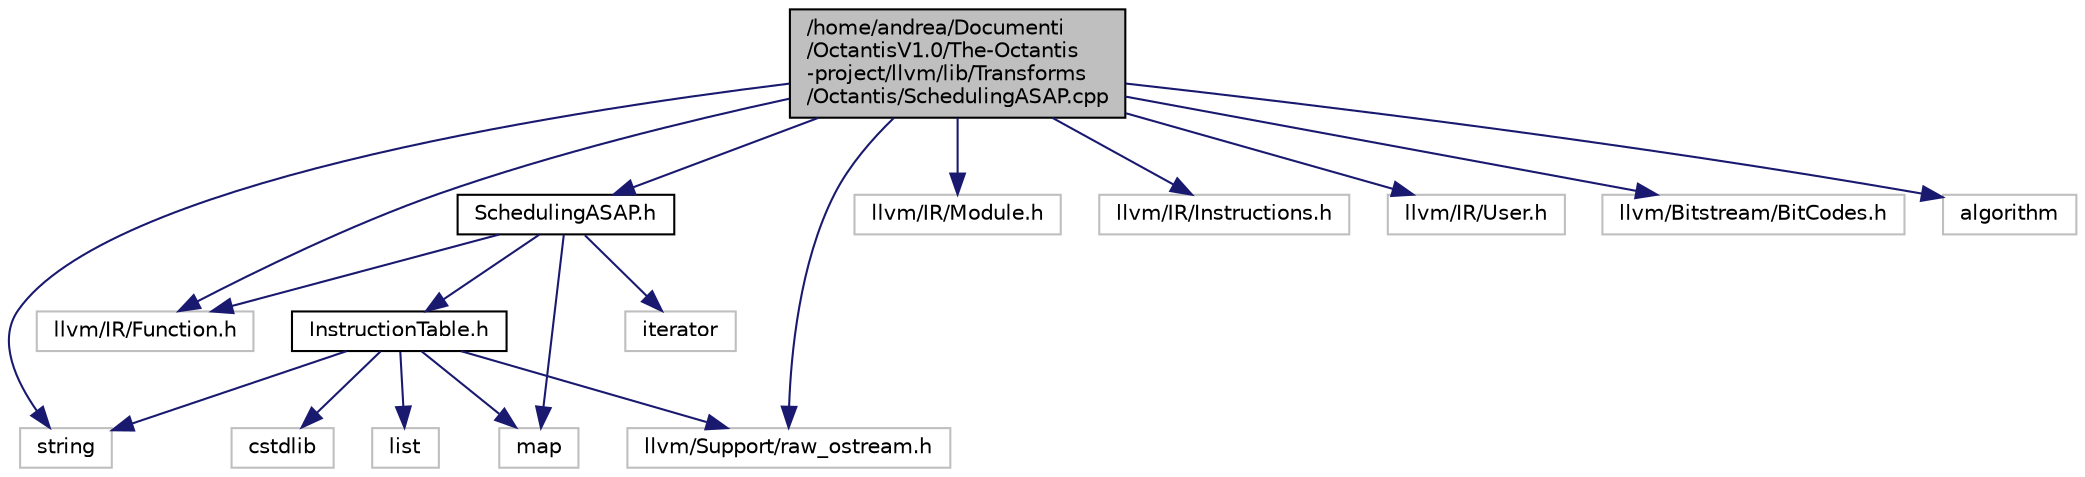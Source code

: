 digraph "/home/andrea/Documenti/OctantisV1.0/The-Octantis-project/llvm/lib/Transforms/Octantis/SchedulingASAP.cpp"
{
  edge [fontname="Helvetica",fontsize="10",labelfontname="Helvetica",labelfontsize="10"];
  node [fontname="Helvetica",fontsize="10",shape=record];
  Node0 [label="/home/andrea/Documenti\l/OctantisV1.0/The-Octantis\l-project/llvm/lib/Transforms\l/Octantis/SchedulingASAP.cpp",height=0.2,width=0.4,color="black", fillcolor="grey75", style="filled", fontcolor="black"];
  Node0 -> Node1 [color="midnightblue",fontsize="10",style="solid"];
  Node1 [label="SchedulingASAP.h",height=0.2,width=0.4,color="black", fillcolor="white", style="filled",URL="$SchedulingASAP_8h.html"];
  Node1 -> Node2 [color="midnightblue",fontsize="10",style="solid"];
  Node2 [label="llvm/IR/Function.h",height=0.2,width=0.4,color="grey75", fillcolor="white", style="filled"];
  Node1 -> Node3 [color="midnightblue",fontsize="10",style="solid"];
  Node3 [label="InstructionTable.h",height=0.2,width=0.4,color="black", fillcolor="white", style="filled",URL="$InstructionTable_8h.html"];
  Node3 -> Node4 [color="midnightblue",fontsize="10",style="solid"];
  Node4 [label="string",height=0.2,width=0.4,color="grey75", fillcolor="white", style="filled"];
  Node3 -> Node5 [color="midnightblue",fontsize="10",style="solid"];
  Node5 [label="list",height=0.2,width=0.4,color="grey75", fillcolor="white", style="filled"];
  Node3 -> Node6 [color="midnightblue",fontsize="10",style="solid"];
  Node6 [label="map",height=0.2,width=0.4,color="grey75", fillcolor="white", style="filled"];
  Node3 -> Node7 [color="midnightblue",fontsize="10",style="solid"];
  Node7 [label="cstdlib",height=0.2,width=0.4,color="grey75", fillcolor="white", style="filled"];
  Node3 -> Node8 [color="midnightblue",fontsize="10",style="solid"];
  Node8 [label="llvm/Support/raw_ostream.h",height=0.2,width=0.4,color="grey75", fillcolor="white", style="filled"];
  Node1 -> Node6 [color="midnightblue",fontsize="10",style="solid"];
  Node1 -> Node9 [color="midnightblue",fontsize="10",style="solid"];
  Node9 [label="iterator",height=0.2,width=0.4,color="grey75", fillcolor="white", style="filled"];
  Node0 -> Node2 [color="midnightblue",fontsize="10",style="solid"];
  Node0 -> Node10 [color="midnightblue",fontsize="10",style="solid"];
  Node10 [label="llvm/IR/Module.h",height=0.2,width=0.4,color="grey75", fillcolor="white", style="filled"];
  Node0 -> Node11 [color="midnightblue",fontsize="10",style="solid"];
  Node11 [label="llvm/IR/Instructions.h",height=0.2,width=0.4,color="grey75", fillcolor="white", style="filled"];
  Node0 -> Node8 [color="midnightblue",fontsize="10",style="solid"];
  Node0 -> Node12 [color="midnightblue",fontsize="10",style="solid"];
  Node12 [label="llvm/IR/User.h",height=0.2,width=0.4,color="grey75", fillcolor="white", style="filled"];
  Node0 -> Node13 [color="midnightblue",fontsize="10",style="solid"];
  Node13 [label="llvm/Bitstream/BitCodes.h",height=0.2,width=0.4,color="grey75", fillcolor="white", style="filled"];
  Node0 -> Node4 [color="midnightblue",fontsize="10",style="solid"];
  Node0 -> Node14 [color="midnightblue",fontsize="10",style="solid"];
  Node14 [label="algorithm",height=0.2,width=0.4,color="grey75", fillcolor="white", style="filled"];
}
